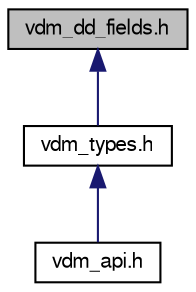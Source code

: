 digraph "vdm_dd_fields.h"
{
  bgcolor="transparent";
  edge [fontname="FreeSans",fontsize="10",labelfontname="FreeSans",labelfontsize="10"];
  node [fontname="FreeSans",fontsize="10",shape=record];
  Node1 [label="vdm_dd_fields.h",height=0.2,width=0.4,color="black", fillcolor="grey75", style="filled" fontcolor="black"];
  Node1 -> Node2 [dir="back",color="midnightblue",fontsize="10",style="solid",fontname="FreeSans"];
  Node2 [label="vdm_types.h",height=0.2,width=0.4,color="black",URL="$vdm__types_8h.html",tooltip="OMA DM Protocol Engine Types."];
  Node2 -> Node3 [dir="back",color="midnightblue",fontsize="10",style="solid",fontname="FreeSans"];
  Node3 [label="vdm_api.h",height=0.2,width=0.4,color="black",URL="$vdm__api_8h.html",tooltip="OMA DM Protocol Engine SDK."];
}
